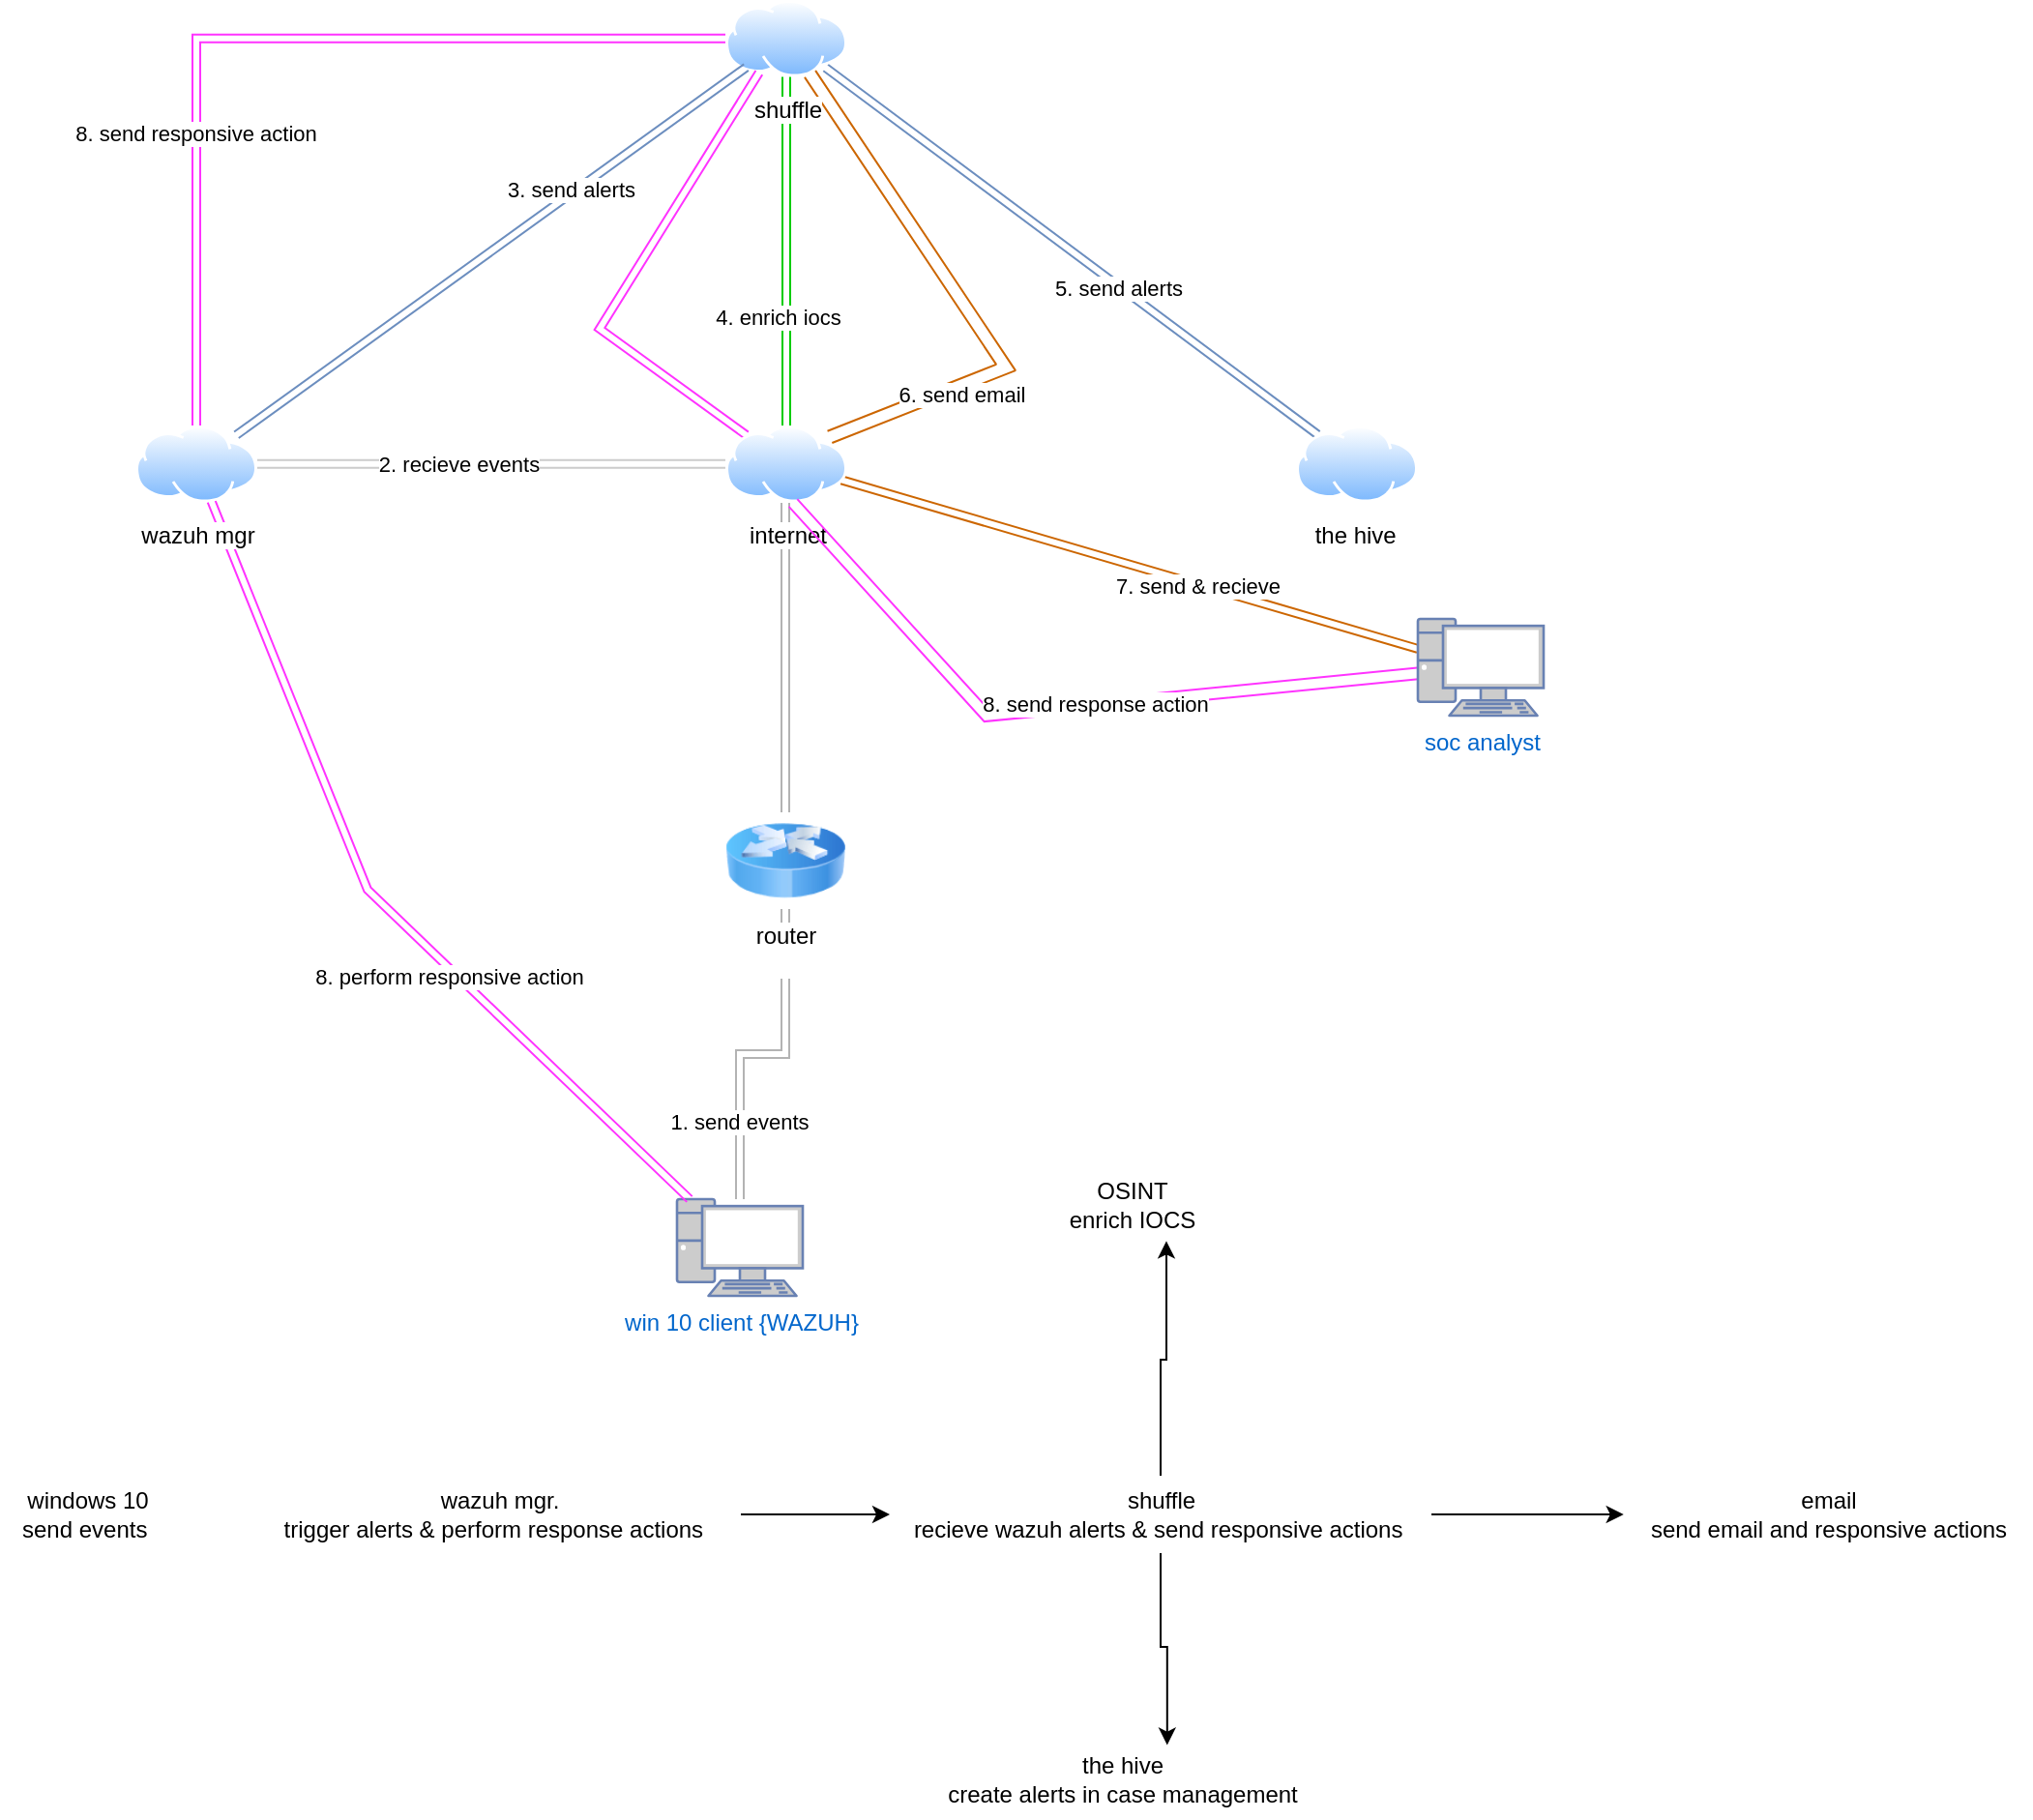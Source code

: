 <mxfile version="23.1.1" type="github">
  <diagram name="Page-1" id="cn0t22297gPH5VrivUQc">
    <mxGraphModel dx="1938" dy="1053" grid="1" gridSize="10" guides="1" tooltips="1" connect="1" arrows="1" fold="1" page="1" pageScale="1" pageWidth="850" pageHeight="1100" math="0" shadow="0">
      <root>
        <mxCell id="0" />
        <mxCell id="1" parent="0" />
        <mxCell id="xSx-NrKWDLgr-4c5szI6-8" style="edgeStyle=orthogonalEdgeStyle;rounded=0;orthogonalLoop=1;jettySize=auto;html=1;exitX=0.5;exitY=0.07;exitDx=0;exitDy=0;exitPerimeter=0;shape=link;strokeColor=none;" edge="1" parent="1" source="xSx-NrKWDLgr-4c5szI6-1" target="xSx-NrKWDLgr-4c5szI6-2">
          <mxGeometry relative="1" as="geometry" />
        </mxCell>
        <mxCell id="xSx-NrKWDLgr-4c5szI6-11" style="edgeStyle=orthogonalEdgeStyle;rounded=0;orthogonalLoop=1;jettySize=auto;html=1;startArrow=classic;startFill=1;shape=link;strokeColor=#B3B3B3;" edge="1" parent="1" source="xSx-NrKWDLgr-4c5szI6-1" target="xSx-NrKWDLgr-4c5szI6-2">
          <mxGeometry relative="1" as="geometry" />
        </mxCell>
        <mxCell id="xSx-NrKWDLgr-4c5szI6-12" value="1. send events" style="edgeLabel;html=1;align=center;verticalAlign=middle;resizable=0;points=[];" vertex="1" connectable="0" parent="xSx-NrKWDLgr-4c5szI6-11">
          <mxGeometry x="-0.536" y="1" relative="1" as="geometry">
            <mxPoint as="offset" />
          </mxGeometry>
        </mxCell>
        <object label="win 10 client {WAZUH}&lt;br&gt;" id="xSx-NrKWDLgr-4c5szI6-1">
          <mxCell style="fontColor=#0066CC;verticalAlign=top;verticalLabelPosition=bottom;labelPosition=center;align=center;html=1;outlineConnect=0;fillColor=#CCCCCC;strokeColor=#6881B3;gradientColor=none;gradientDirection=north;strokeWidth=2;shape=mxgraph.networks.pc;" vertex="1" parent="1">
            <mxGeometry x="350" y="770" width="65" height="50" as="geometry" />
          </mxCell>
        </object>
        <mxCell id="xSx-NrKWDLgr-4c5szI6-13" style="edgeStyle=orthogonalEdgeStyle;rounded=0;orthogonalLoop=1;jettySize=auto;html=1;shape=link;strokeColor=#B3B3B3;" edge="1" parent="1" source="xSx-NrKWDLgr-4c5szI6-2">
          <mxGeometry relative="1" as="geometry">
            <mxPoint x="406.0" y="410" as="targetPoint" />
          </mxGeometry>
        </mxCell>
        <mxCell id="xSx-NrKWDLgr-4c5szI6-2" value="router&lt;br&gt;&lt;br&gt;" style="image;html=1;image=img/lib/clip_art/networking/Router_Icon_128x128.png" vertex="1" parent="1">
          <mxGeometry x="375" y="570" width="62" height="50" as="geometry" />
        </mxCell>
        <mxCell id="xSx-NrKWDLgr-4c5szI6-18" style="edgeStyle=orthogonalEdgeStyle;rounded=0;orthogonalLoop=1;jettySize=auto;html=1;shape=link;strokeColor=#00CC00;" edge="1" parent="1" source="xSx-NrKWDLgr-4c5szI6-3" target="xSx-NrKWDLgr-4c5szI6-6">
          <mxGeometry relative="1" as="geometry" />
        </mxCell>
        <mxCell id="xSx-NrKWDLgr-4c5szI6-19" value="4. enrich iocs" style="edgeLabel;html=1;align=center;verticalAlign=middle;resizable=0;points=[];" vertex="1" connectable="0" parent="xSx-NrKWDLgr-4c5szI6-18">
          <mxGeometry x="0.374" y="-5" relative="1" as="geometry">
            <mxPoint as="offset" />
          </mxGeometry>
        </mxCell>
        <mxCell id="xSx-NrKWDLgr-4c5szI6-20" style="rounded=0;orthogonalLoop=1;jettySize=auto;html=1;shape=link;fillColor=#dae8fc;strokeColor=#6c8ebf;" edge="1" parent="1" source="xSx-NrKWDLgr-4c5szI6-3" target="xSx-NrKWDLgr-4c5szI6-7">
          <mxGeometry relative="1" as="geometry" />
        </mxCell>
        <mxCell id="xSx-NrKWDLgr-4c5szI6-21" value="5. send alerts" style="edgeLabel;html=1;align=center;verticalAlign=middle;resizable=0;points=[];" vertex="1" connectable="0" parent="xSx-NrKWDLgr-4c5szI6-20">
          <mxGeometry x="0.192" y="-1" relative="1" as="geometry">
            <mxPoint as="offset" />
          </mxGeometry>
        </mxCell>
        <mxCell id="xSx-NrKWDLgr-4c5szI6-23" style="rounded=0;orthogonalLoop=1;jettySize=auto;html=1;entryX=1;entryY=0;entryDx=0;entryDy=0;shape=link;width=6.552;fillColor=#ffe6cc;strokeColor=#CC6600;" edge="1" parent="1" source="xSx-NrKWDLgr-4c5szI6-3" target="xSx-NrKWDLgr-4c5szI6-6">
          <mxGeometry relative="1" as="geometry">
            <Array as="points">
              <mxPoint x="520" y="340" />
            </Array>
          </mxGeometry>
        </mxCell>
        <mxCell id="xSx-NrKWDLgr-4c5szI6-24" value="6. send email" style="edgeLabel;html=1;align=center;verticalAlign=middle;resizable=0;points=[];" vertex="1" connectable="0" parent="xSx-NrKWDLgr-4c5szI6-23">
          <mxGeometry x="0.478" y="5" relative="1" as="geometry">
            <mxPoint x="-2" as="offset" />
          </mxGeometry>
        </mxCell>
        <mxCell id="xSx-NrKWDLgr-4c5szI6-30" style="edgeStyle=orthogonalEdgeStyle;rounded=0;orthogonalLoop=1;jettySize=auto;html=1;entryX=0.5;entryY=0;entryDx=0;entryDy=0;shape=link;strokeColor=#FF33FF;" edge="1" parent="1" source="xSx-NrKWDLgr-4c5szI6-3" target="xSx-NrKWDLgr-4c5szI6-5">
          <mxGeometry relative="1" as="geometry" />
        </mxCell>
        <mxCell id="xSx-NrKWDLgr-4c5szI6-31" value="8. send responsive action" style="edgeLabel;html=1;align=center;verticalAlign=middle;resizable=0;points=[];" vertex="1" connectable="0" parent="xSx-NrKWDLgr-4c5szI6-30">
          <mxGeometry x="0.36" y="-1" relative="1" as="geometry">
            <mxPoint as="offset" />
          </mxGeometry>
        </mxCell>
        <mxCell id="xSx-NrKWDLgr-4c5szI6-3" value="shuffle" style="image;aspect=fixed;perimeter=ellipsePerimeter;html=1;align=center;shadow=0;dashed=0;spacingTop=3;image=img/lib/active_directory/internet_cloud.svg;" vertex="1" parent="1">
          <mxGeometry x="375" y="150" width="63" height="39.69" as="geometry" />
        </mxCell>
        <mxCell id="xSx-NrKWDLgr-4c5szI6-14" style="edgeStyle=orthogonalEdgeStyle;rounded=0;orthogonalLoop=1;jettySize=auto;html=1;shape=link;strokeColor=#CCCCCC;" edge="1" parent="1" source="xSx-NrKWDLgr-4c5szI6-5" target="xSx-NrKWDLgr-4c5szI6-6">
          <mxGeometry relative="1" as="geometry" />
        </mxCell>
        <mxCell id="xSx-NrKWDLgr-4c5szI6-15" value="2. recieve events" style="edgeLabel;html=1;align=center;verticalAlign=middle;resizable=0;points=[];" vertex="1" connectable="0" parent="xSx-NrKWDLgr-4c5szI6-14">
          <mxGeometry x="-0.143" relative="1" as="geometry">
            <mxPoint as="offset" />
          </mxGeometry>
        </mxCell>
        <mxCell id="xSx-NrKWDLgr-4c5szI6-16" style="rounded=0;orthogonalLoop=1;jettySize=auto;html=1;shape=link;fillColor=#dae8fc;strokeColor=#6c8ebf;" edge="1" parent="1" source="xSx-NrKWDLgr-4c5szI6-5" target="xSx-NrKWDLgr-4c5szI6-3">
          <mxGeometry relative="1" as="geometry" />
        </mxCell>
        <mxCell id="xSx-NrKWDLgr-4c5szI6-17" value="3. send alerts" style="edgeLabel;html=1;align=center;verticalAlign=middle;resizable=0;points=[];" vertex="1" connectable="0" parent="xSx-NrKWDLgr-4c5szI6-16">
          <mxGeometry x="0.319" y="2" relative="1" as="geometry">
            <mxPoint as="offset" />
          </mxGeometry>
        </mxCell>
        <mxCell id="xSx-NrKWDLgr-4c5szI6-32" style="rounded=0;orthogonalLoop=1;jettySize=auto;html=1;shape=link;strokeColor=#FF33FF;" edge="1" parent="1" source="xSx-NrKWDLgr-4c5szI6-5" target="xSx-NrKWDLgr-4c5szI6-1">
          <mxGeometry relative="1" as="geometry">
            <Array as="points">
              <mxPoint x="190" y="610" />
            </Array>
          </mxGeometry>
        </mxCell>
        <mxCell id="xSx-NrKWDLgr-4c5szI6-33" value="8. perform responsive action" style="edgeLabel;html=1;align=center;verticalAlign=middle;resizable=0;points=[];" vertex="1" connectable="0" parent="xSx-NrKWDLgr-4c5szI6-32">
          <mxGeometry x="0.241" y="-3" relative="1" as="geometry">
            <mxPoint as="offset" />
          </mxGeometry>
        </mxCell>
        <mxCell id="xSx-NrKWDLgr-4c5szI6-5" value="wazuh mgr&lt;br&gt;" style="image;aspect=fixed;perimeter=ellipsePerimeter;html=1;align=center;shadow=0;dashed=0;spacingTop=3;image=img/lib/active_directory/internet_cloud.svg;" vertex="1" parent="1">
          <mxGeometry x="70" y="370" width="63" height="39.69" as="geometry" />
        </mxCell>
        <mxCell id="xSx-NrKWDLgr-4c5szI6-25" style="rounded=0;orthogonalLoop=1;jettySize=auto;html=1;shape=link;fillColor=#ffe6cc;strokeColor=#CC6600;" edge="1" parent="1" source="xSx-NrKWDLgr-4c5szI6-6" target="xSx-NrKWDLgr-4c5szI6-10">
          <mxGeometry relative="1" as="geometry" />
        </mxCell>
        <mxCell id="xSx-NrKWDLgr-4c5szI6-26" value="7. send &amp;amp; recieve" style="edgeLabel;html=1;align=center;verticalAlign=middle;resizable=0;points=[];" vertex="1" connectable="0" parent="xSx-NrKWDLgr-4c5szI6-25">
          <mxGeometry x="0.231" relative="1" as="geometry">
            <mxPoint y="1" as="offset" />
          </mxGeometry>
        </mxCell>
        <mxCell id="xSx-NrKWDLgr-4c5szI6-29" style="rounded=0;orthogonalLoop=1;jettySize=auto;html=1;entryX=0.25;entryY=1;entryDx=0;entryDy=0;shape=link;strokeColor=#FF33FF;" edge="1" parent="1" source="xSx-NrKWDLgr-4c5szI6-6" target="xSx-NrKWDLgr-4c5szI6-3">
          <mxGeometry relative="1" as="geometry">
            <Array as="points">
              <mxPoint x="310" y="320" />
            </Array>
          </mxGeometry>
        </mxCell>
        <mxCell id="xSx-NrKWDLgr-4c5szI6-6" value="internet&lt;br&gt;" style="image;aspect=fixed;perimeter=ellipsePerimeter;html=1;align=center;shadow=0;dashed=0;spacingTop=3;image=img/lib/active_directory/internet_cloud.svg;" vertex="1" parent="1">
          <mxGeometry x="375" y="370" width="63" height="39.69" as="geometry" />
        </mxCell>
        <mxCell id="xSx-NrKWDLgr-4c5szI6-7" value="the hive&amp;nbsp;" style="image;aspect=fixed;perimeter=ellipsePerimeter;html=1;align=center;shadow=0;dashed=0;spacingTop=3;image=img/lib/active_directory/internet_cloud.svg;" vertex="1" parent="1">
          <mxGeometry x="670" y="370" width="63" height="39.69" as="geometry" />
        </mxCell>
        <mxCell id="xSx-NrKWDLgr-4c5szI6-27" style="rounded=0;orthogonalLoop=1;jettySize=auto;html=1;shape=link;width=5.862;strokeColor=#FF33FF;" edge="1" parent="1" source="xSx-NrKWDLgr-4c5szI6-10">
          <mxGeometry relative="1" as="geometry">
            <mxPoint x="410" y="410" as="targetPoint" />
            <Array as="points">
              <mxPoint x="510" y="520" />
            </Array>
          </mxGeometry>
        </mxCell>
        <mxCell id="xSx-NrKWDLgr-4c5szI6-28" value="8. send response action&lt;br&gt;" style="edgeLabel;html=1;align=center;verticalAlign=middle;resizable=0;points=[];" vertex="1" connectable="0" parent="xSx-NrKWDLgr-4c5szI6-27">
          <mxGeometry x="-0.102" y="-1" relative="1" as="geometry">
            <mxPoint as="offset" />
          </mxGeometry>
        </mxCell>
        <object label="soc analyst" id="xSx-NrKWDLgr-4c5szI6-10">
          <mxCell style="fontColor=#0066CC;verticalAlign=top;verticalLabelPosition=bottom;labelPosition=center;align=center;html=1;outlineConnect=0;fillColor=#CCCCCC;strokeColor=#6881B3;gradientColor=none;gradientDirection=north;strokeWidth=2;shape=mxgraph.networks.pc;" vertex="1" parent="1">
            <mxGeometry x="733" y="470" width="65" height="50" as="geometry" />
          </mxCell>
        </object>
        <mxCell id="xSx-NrKWDLgr-4c5szI6-22" style="edgeStyle=orthogonalEdgeStyle;rounded=0;orthogonalLoop=1;jettySize=auto;html=1;exitX=0.5;exitY=1;exitDx=0;exitDy=0;" edge="1" parent="1" source="xSx-NrKWDLgr-4c5szI6-3" target="xSx-NrKWDLgr-4c5szI6-3">
          <mxGeometry relative="1" as="geometry" />
        </mxCell>
        <mxCell id="xSx-NrKWDLgr-4c5szI6-36" value="windows 10&lt;br&gt;send events&amp;nbsp;" style="text;html=1;align=center;verticalAlign=middle;resizable=0;points=[];autosize=1;strokeColor=none;fillColor=none;" vertex="1" parent="1">
          <mxGeometry y="913" width="90" height="40" as="geometry" />
        </mxCell>
        <mxCell id="xSx-NrKWDLgr-4c5szI6-41" style="edgeStyle=orthogonalEdgeStyle;rounded=0;orthogonalLoop=1;jettySize=auto;html=1;" edge="1" parent="1" source="xSx-NrKWDLgr-4c5szI6-37" target="xSx-NrKWDLgr-4c5szI6-40">
          <mxGeometry relative="1" as="geometry" />
        </mxCell>
        <mxCell id="xSx-NrKWDLgr-4c5szI6-37" value="wazuh mgr.&lt;br&gt;trigger alerts &amp;amp; perform response actions&amp;nbsp;&amp;nbsp;" style="text;html=1;align=center;verticalAlign=middle;resizable=0;points=[];autosize=1;strokeColor=none;fillColor=none;" vertex="1" parent="1">
          <mxGeometry x="133" y="913" width="250" height="40" as="geometry" />
        </mxCell>
        <mxCell id="xSx-NrKWDLgr-4c5szI6-40" value="shuffle&lt;br&gt;recieve wazuh alerts &amp;amp; send responsive actions&amp;nbsp;" style="text;html=1;align=center;verticalAlign=middle;resizable=0;points=[];autosize=1;strokeColor=none;fillColor=none;" vertex="1" parent="1">
          <mxGeometry x="460" y="913" width="280" height="40" as="geometry" />
        </mxCell>
        <mxCell id="xSx-NrKWDLgr-4c5szI6-42" value="OSINT&lt;br&gt;enrich IOCS" style="text;html=1;align=center;verticalAlign=middle;resizable=0;points=[];autosize=1;strokeColor=none;fillColor=none;" vertex="1" parent="1">
          <mxGeometry x="540" y="753" width="90" height="40" as="geometry" />
        </mxCell>
        <mxCell id="xSx-NrKWDLgr-4c5szI6-43" value="the hive&lt;br&gt;create alerts in case management" style="text;html=1;align=center;verticalAlign=middle;resizable=0;points=[];autosize=1;strokeColor=none;fillColor=none;" vertex="1" parent="1">
          <mxGeometry x="480" y="1050" width="200" height="40" as="geometry" />
        </mxCell>
        <mxCell id="xSx-NrKWDLgr-4c5szI6-45" style="edgeStyle=orthogonalEdgeStyle;rounded=0;orthogonalLoop=1;jettySize=auto;html=1;entryX=0.617;entryY=0.057;entryDx=0;entryDy=0;entryPerimeter=0;" edge="1" parent="1" source="xSx-NrKWDLgr-4c5szI6-40" target="xSx-NrKWDLgr-4c5szI6-43">
          <mxGeometry relative="1" as="geometry" />
        </mxCell>
        <mxCell id="xSx-NrKWDLgr-4c5szI6-46" style="edgeStyle=orthogonalEdgeStyle;rounded=0;orthogonalLoop=1;jettySize=auto;html=1;entryX=0.7;entryY=0.967;entryDx=0;entryDy=0;entryPerimeter=0;" edge="1" parent="1" source="xSx-NrKWDLgr-4c5szI6-40" target="xSx-NrKWDLgr-4c5szI6-42">
          <mxGeometry relative="1" as="geometry" />
        </mxCell>
        <mxCell id="xSx-NrKWDLgr-4c5szI6-47" value="email&lt;br&gt;send email and responsive actions" style="text;html=1;align=center;verticalAlign=middle;resizable=0;points=[];autosize=1;strokeColor=none;fillColor=none;" vertex="1" parent="1">
          <mxGeometry x="840" y="913" width="210" height="40" as="geometry" />
        </mxCell>
        <mxCell id="xSx-NrKWDLgr-4c5szI6-48" style="edgeStyle=orthogonalEdgeStyle;rounded=0;orthogonalLoop=1;jettySize=auto;html=1;entryX=-0.003;entryY=0.5;entryDx=0;entryDy=0;entryPerimeter=0;" edge="1" parent="1" source="xSx-NrKWDLgr-4c5szI6-40" target="xSx-NrKWDLgr-4c5szI6-47">
          <mxGeometry relative="1" as="geometry" />
        </mxCell>
      </root>
    </mxGraphModel>
  </diagram>
</mxfile>
